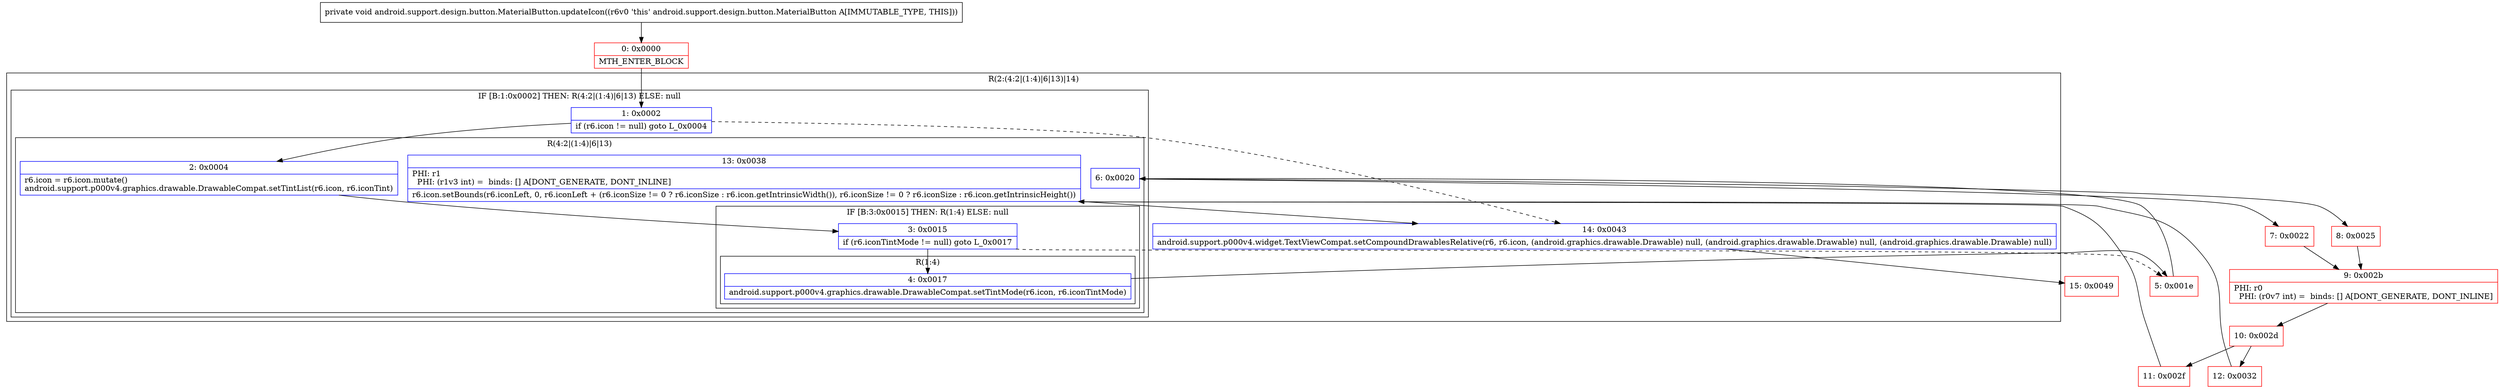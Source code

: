 digraph "CFG forandroid.support.design.button.MaterialButton.updateIcon()V" {
subgraph cluster_Region_98587610 {
label = "R(2:(4:2|(1:4)|6|13)|14)";
node [shape=record,color=blue];
subgraph cluster_IfRegion_191896288 {
label = "IF [B:1:0x0002] THEN: R(4:2|(1:4)|6|13) ELSE: null";
node [shape=record,color=blue];
Node_1 [shape=record,label="{1\:\ 0x0002|if (r6.icon != null) goto L_0x0004\l}"];
subgraph cluster_Region_1246418345 {
label = "R(4:2|(1:4)|6|13)";
node [shape=record,color=blue];
Node_2 [shape=record,label="{2\:\ 0x0004|r6.icon = r6.icon.mutate()\landroid.support.p000v4.graphics.drawable.DrawableCompat.setTintList(r6.icon, r6.iconTint)\l}"];
subgraph cluster_IfRegion_977465926 {
label = "IF [B:3:0x0015] THEN: R(1:4) ELSE: null";
node [shape=record,color=blue];
Node_3 [shape=record,label="{3\:\ 0x0015|if (r6.iconTintMode != null) goto L_0x0017\l}"];
subgraph cluster_Region_1035671639 {
label = "R(1:4)";
node [shape=record,color=blue];
Node_4 [shape=record,label="{4\:\ 0x0017|android.support.p000v4.graphics.drawable.DrawableCompat.setTintMode(r6.icon, r6.iconTintMode)\l}"];
}
}
Node_6 [shape=record,label="{6\:\ 0x0020}"];
Node_13 [shape=record,label="{13\:\ 0x0038|PHI: r1 \l  PHI: (r1v3 int) =  binds: [] A[DONT_GENERATE, DONT_INLINE]\l|r6.icon.setBounds(r6.iconLeft, 0, r6.iconLeft + (r6.iconSize != 0 ? r6.iconSize : r6.icon.getIntrinsicWidth()), r6.iconSize != 0 ? r6.iconSize : r6.icon.getIntrinsicHeight())\l}"];
}
}
Node_14 [shape=record,label="{14\:\ 0x0043|android.support.p000v4.widget.TextViewCompat.setCompoundDrawablesRelative(r6, r6.icon, (android.graphics.drawable.Drawable) null, (android.graphics.drawable.Drawable) null, (android.graphics.drawable.Drawable) null)\l}"];
}
Node_0 [shape=record,color=red,label="{0\:\ 0x0000|MTH_ENTER_BLOCK\l}"];
Node_5 [shape=record,color=red,label="{5\:\ 0x001e}"];
Node_7 [shape=record,color=red,label="{7\:\ 0x0022}"];
Node_8 [shape=record,color=red,label="{8\:\ 0x0025}"];
Node_9 [shape=record,color=red,label="{9\:\ 0x002b|PHI: r0 \l  PHI: (r0v7 int) =  binds: [] A[DONT_GENERATE, DONT_INLINE]\l}"];
Node_10 [shape=record,color=red,label="{10\:\ 0x002d}"];
Node_11 [shape=record,color=red,label="{11\:\ 0x002f}"];
Node_12 [shape=record,color=red,label="{12\:\ 0x0032}"];
Node_15 [shape=record,color=red,label="{15\:\ 0x0049}"];
MethodNode[shape=record,label="{private void android.support.design.button.MaterialButton.updateIcon((r6v0 'this' android.support.design.button.MaterialButton A[IMMUTABLE_TYPE, THIS])) }"];
MethodNode -> Node_0;
Node_1 -> Node_2;
Node_1 -> Node_14[style=dashed];
Node_2 -> Node_3;
Node_3 -> Node_4;
Node_3 -> Node_5[style=dashed];
Node_4 -> Node_5;
Node_6 -> Node_7;
Node_6 -> Node_8;
Node_13 -> Node_14;
Node_14 -> Node_15;
Node_0 -> Node_1;
Node_5 -> Node_6;
Node_7 -> Node_9;
Node_8 -> Node_9;
Node_9 -> Node_10;
Node_10 -> Node_11;
Node_10 -> Node_12;
Node_11 -> Node_13;
Node_12 -> Node_13;
}

